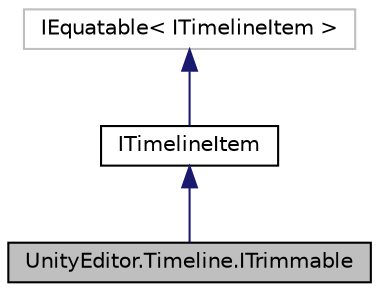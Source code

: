 digraph "UnityEditor.Timeline.ITrimmable"
{
 // LATEX_PDF_SIZE
  edge [fontname="Helvetica",fontsize="10",labelfontname="Helvetica",labelfontsize="10"];
  node [fontname="Helvetica",fontsize="10",shape=record];
  Node1 [label="UnityEditor.Timeline.ITrimmable",height=0.2,width=0.4,color="black", fillcolor="grey75", style="filled", fontcolor="black",tooltip=" "];
  Node2 -> Node1 [dir="back",color="midnightblue",fontsize="10",style="solid",fontname="Helvetica"];
  Node2 [label="ITimelineItem",height=0.2,width=0.4,color="black", fillcolor="white", style="filled",URL="$interface_unity_editor_1_1_timeline_1_1_i_timeline_item.html",tooltip=" "];
  Node3 -> Node2 [dir="back",color="midnightblue",fontsize="10",style="solid",fontname="Helvetica"];
  Node3 [label="IEquatable\< ITimelineItem \>",height=0.2,width=0.4,color="grey75", fillcolor="white", style="filled",tooltip=" "];
}
